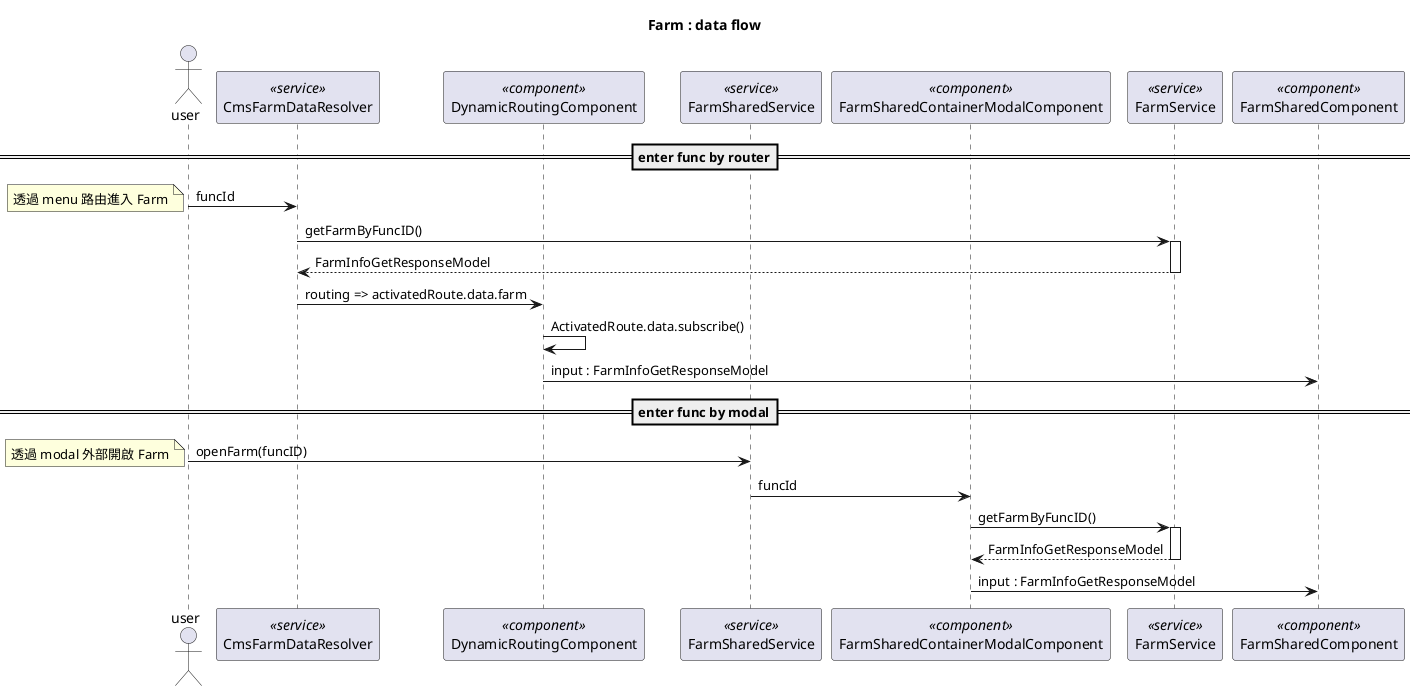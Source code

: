 @startuml

Title Farm : data flow
actor user
participant "CmsFarmDataResolver" as dataProviderRouter << service >>
participant "DynamicRoutingComponent" as dynamicComp << component >>
participant "FarmSharedService" as farmSharedService << service >>
participant "FarmSharedContainerModalComponent" as dataProviderModal << component >>
participant "FarmService" as farmService << service >>
participant "FarmSharedComponent" as main << component >>

==enter func by router==
user -> dataProviderRouter: funcId
note left: 透過 menu 路由進入 Farm
dataProviderRouter -> farmService: getFarmByFuncID()
activate farmService
return FarmInfoGetResponseModel
dataProviderRouter -> dynamicComp: routing => activatedRoute.data.farm
dynamicComp -> dynamicComp : ActivatedRoute.data.subscribe()
dynamicComp -> main: input : FarmInfoGetResponseModel

==enter func by modal==
user -> farmSharedService: openFarm(funcID)
note left: 透過 modal 外部開啟 Farm
farmSharedService -> dataProviderModal: funcId
dataProviderModal -> farmService: getFarmByFuncID()
activate farmService
return FarmInfoGetResponseModel
dataProviderModal -> main: input : FarmInfoGetResponseModel

@enduml